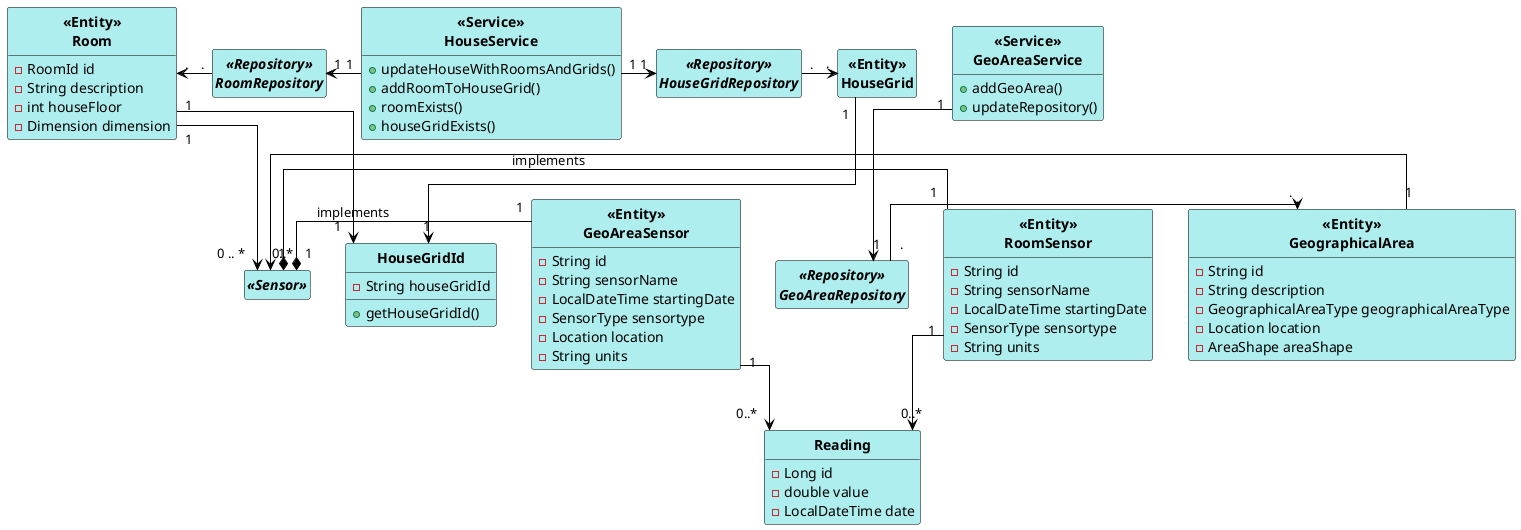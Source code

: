 @startuml
skinparam linetype ortho

skinparam class {
	BackgroundColor PaleTurquoise
	ArrowColor Black
	BorderColor Black
	FontStyle Bold
}

hide empty attributes
hide empty methods
hide circle
"<<Entity>>\nHouseGrid" "." <-left- "." "<<Repository>>\nHouseGridRepository"
"<<Service>>\nHouseService" "1" -left-> "1" "<<Repository>>\nRoomRepository"
"<<Service>>\nHouseService" "1" -right-> "1" "<<Repository>>\nHouseGridRepository"
"<<Entity>>\nRoomSensor" "1" -down-> "0..*" "Reading"
"<<Entity>>\nRoom" "." <-right- "." "<<Repository>>\nRoomRepository"
"<<Entity>>\nRoom" "1"-left-> "1" "HouseGridId"
"<<Entity>>\nHouseGrid" "1" -down-> "1" "HouseGridId"

"<<Entity>>\nGeographicalArea" "1" -left-> "0..*" "<<Sensor>>"
"<<Entity>>\nRoom" "1" -down-> "0 .. *" "<<Sensor>>"

"<<Entity>>\nGeographicalArea" "." <-left- "." "<<Repository>>\nGeoAreaRepository"
"<<Service>>\nGeoAreaService" "1" -down-> "1" "<<Repository>>\nGeoAreaRepository"
"<<Entity>>\nGeoAreaSensor" "1" -down-> "0..*" "Reading"

"<<Entity>>\nGeoAreaSensor" "1" -right-* "1" "<<Sensor>>" : implements
"<<Entity>>\nRoomSensor" "1" -left-* "1" "<<Sensor>>" : implements


Interface "<<Sensor>>" {
}

Class "HouseGridId" {
- String houseGridId
+ getHouseGridId()
}


Class "<<Service>>\nHouseService" {
+ updateHouseWithRoomsAndGrids()
+ addRoomToHouseGrid()
+ roomExists()
+ houseGridExists()
}

Class "<<Entity>>\nHouseGrid" {
}

Class "<<Entity>>\nRoom" {
- RoomId id
- String description
- int houseFloor
- Dimension dimension
}

Class "<<Entity>>\nRoomSensor" {
- String id
- String sensorName
- LocalDateTime startingDate
- SensorType sensortype
- String units
}

Class "Reading" {
- Long id
- double value
- LocalDateTime date
}

Interface "<<Repository>>\nRoomRepository"{

}

Interface "<<Repository>>\nHouseGridRepository"{
}


Class "<<Service>>\nGeoAreaService" {
+ addGeoArea()
+ updateRepository()
}


Class "<<Entity>>\nGeographicalArea" {
-String id
-String description
-GeographicalAreaType geographicalAreaType
-Location location
-AreaShape areaShape
}

Class "<<Entity>>\nGeoAreaSensor" {
-String id
-String sensorName
-LocalDateTime startingDate
-SensorType sensortype
-Location location
-String units
}


Interface "<<Repository>>\nGeoAreaRepository"{
}


@enduml
